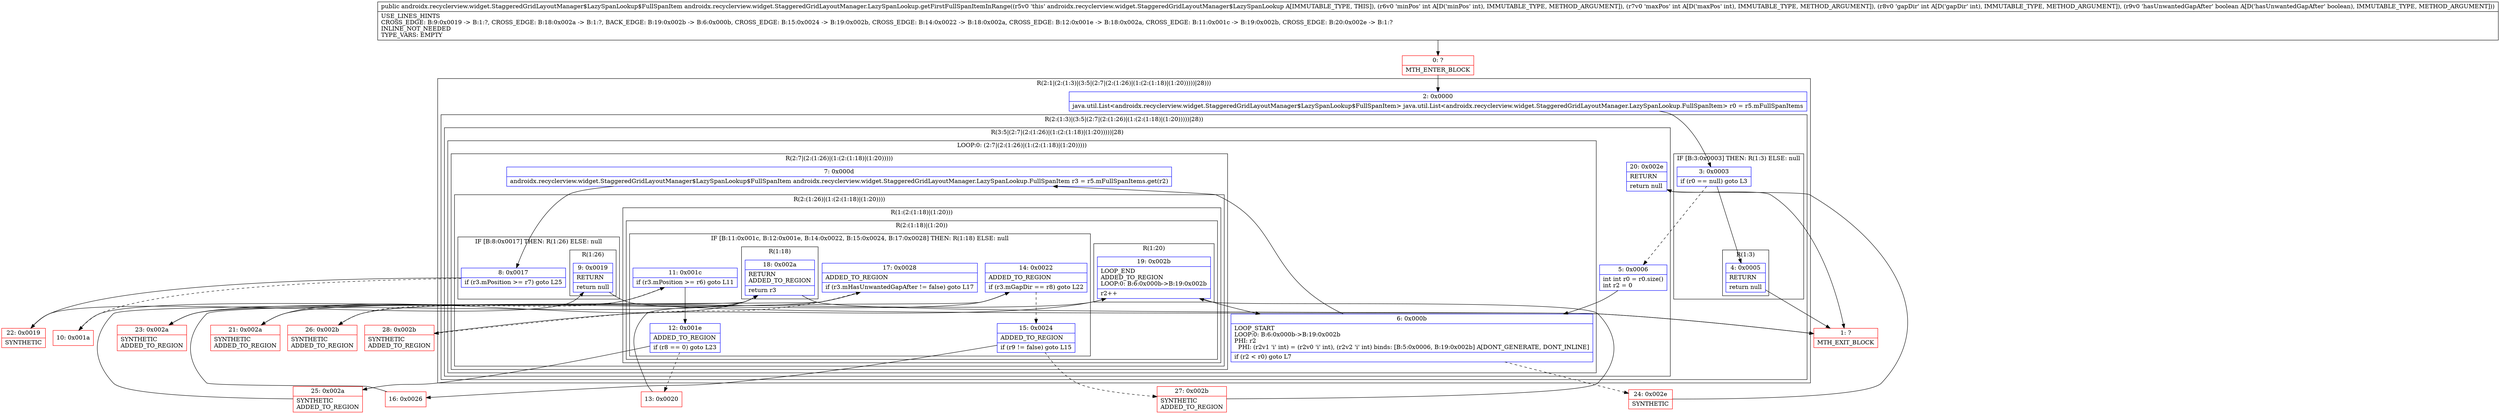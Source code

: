 digraph "CFG forandroidx.recyclerview.widget.StaggeredGridLayoutManager.LazySpanLookup.getFirstFullSpanItemInRange(IIIZ)Landroidx\/recyclerview\/widget\/StaggeredGridLayoutManager$LazySpanLookup$FullSpanItem;" {
subgraph cluster_Region_227133777 {
label = "R(2:1|(2:(1:3)|(3:5|(2:7|(2:(1:26)|(1:(2:(1:18)|(1:20)))))|28)))";
node [shape=record,color=blue];
Node_2 [shape=record,label="{2\:\ 0x0000|java.util.List\<androidx.recyclerview.widget.StaggeredGridLayoutManager$LazySpanLookup$FullSpanItem\> java.util.List\<androidx.recyclerview.widget.StaggeredGridLayoutManager.LazySpanLookup.FullSpanItem\> r0 = r5.mFullSpanItems\l}"];
subgraph cluster_Region_1765453100 {
label = "R(2:(1:3)|(3:5|(2:7|(2:(1:26)|(1:(2:(1:18)|(1:20)))))|28))";
node [shape=record,color=blue];
subgraph cluster_IfRegion_2131614561 {
label = "IF [B:3:0x0003] THEN: R(1:3) ELSE: null";
node [shape=record,color=blue];
Node_3 [shape=record,label="{3\:\ 0x0003|if (r0 == null) goto L3\l}"];
subgraph cluster_Region_1161242274 {
label = "R(1:3)";
node [shape=record,color=blue];
Node_4 [shape=record,label="{4\:\ 0x0005|RETURN\l|return null\l}"];
}
}
subgraph cluster_Region_1191610352 {
label = "R(3:5|(2:7|(2:(1:26)|(1:(2:(1:18)|(1:20)))))|28)";
node [shape=record,color=blue];
Node_5 [shape=record,label="{5\:\ 0x0006|int int r0 = r0.size()\lint r2 = 0\l}"];
subgraph cluster_LoopRegion_289849373 {
label = "LOOP:0: (2:7|(2:(1:26)|(1:(2:(1:18)|(1:20)))))";
node [shape=record,color=blue];
Node_6 [shape=record,label="{6\:\ 0x000b|LOOP_START\lLOOP:0: B:6:0x000b\-\>B:19:0x002b\lPHI: r2 \l  PHI: (r2v1 'i' int) = (r2v0 'i' int), (r2v2 'i' int) binds: [B:5:0x0006, B:19:0x002b] A[DONT_GENERATE, DONT_INLINE]\l|if (r2 \< r0) goto L7\l}"];
subgraph cluster_Region_1124159439 {
label = "R(2:7|(2:(1:26)|(1:(2:(1:18)|(1:20)))))";
node [shape=record,color=blue];
Node_7 [shape=record,label="{7\:\ 0x000d|androidx.recyclerview.widget.StaggeredGridLayoutManager$LazySpanLookup$FullSpanItem androidx.recyclerview.widget.StaggeredGridLayoutManager.LazySpanLookup.FullSpanItem r3 = r5.mFullSpanItems.get(r2)\l}"];
subgraph cluster_Region_1666820885 {
label = "R(2:(1:26)|(1:(2:(1:18)|(1:20))))";
node [shape=record,color=blue];
subgraph cluster_IfRegion_810252632 {
label = "IF [B:8:0x0017] THEN: R(1:26) ELSE: null";
node [shape=record,color=blue];
Node_8 [shape=record,label="{8\:\ 0x0017|if (r3.mPosition \>= r7) goto L25\l}"];
subgraph cluster_Region_394720480 {
label = "R(1:26)";
node [shape=record,color=blue];
Node_9 [shape=record,label="{9\:\ 0x0019|RETURN\l|return null\l}"];
}
}
subgraph cluster_Region_728332529 {
label = "R(1:(2:(1:18)|(1:20)))";
node [shape=record,color=blue];
subgraph cluster_Region_1469532424 {
label = "R(2:(1:18)|(1:20))";
node [shape=record,color=blue];
subgraph cluster_IfRegion_388632932 {
label = "IF [B:11:0x001c, B:12:0x001e, B:14:0x0022, B:15:0x0024, B:17:0x0028] THEN: R(1:18) ELSE: null";
node [shape=record,color=blue];
Node_11 [shape=record,label="{11\:\ 0x001c|if (r3.mPosition \>= r6) goto L11\l}"];
Node_12 [shape=record,label="{12\:\ 0x001e|ADDED_TO_REGION\l|if (r8 == 0) goto L23\l}"];
Node_14 [shape=record,label="{14\:\ 0x0022|ADDED_TO_REGION\l|if (r3.mGapDir == r8) goto L22\l}"];
Node_15 [shape=record,label="{15\:\ 0x0024|ADDED_TO_REGION\l|if (r9 != false) goto L15\l}"];
Node_17 [shape=record,label="{17\:\ 0x0028|ADDED_TO_REGION\l|if (r3.mHasUnwantedGapAfter != false) goto L17\l}"];
subgraph cluster_Region_2005777612 {
label = "R(1:18)";
node [shape=record,color=blue];
Node_18 [shape=record,label="{18\:\ 0x002a|RETURN\lADDED_TO_REGION\l|return r3\l}"];
}
}
subgraph cluster_Region_1388724261 {
label = "R(1:20)";
node [shape=record,color=blue];
Node_19 [shape=record,label="{19\:\ 0x002b|LOOP_END\lADDED_TO_REGION\lLOOP:0: B:6:0x000b\-\>B:19:0x002b\l|r2++\l}"];
}
}
}
}
}
}
Node_20 [shape=record,label="{20\:\ 0x002e|RETURN\l|return null\l}"];
}
}
}
Node_0 [shape=record,color=red,label="{0\:\ ?|MTH_ENTER_BLOCK\l}"];
Node_1 [shape=record,color=red,label="{1\:\ ?|MTH_EXIT_BLOCK\l}"];
Node_10 [shape=record,color=red,label="{10\:\ 0x001a}"];
Node_13 [shape=record,color=red,label="{13\:\ 0x0020}"];
Node_16 [shape=record,color=red,label="{16\:\ 0x0026}"];
Node_23 [shape=record,color=red,label="{23\:\ 0x002a|SYNTHETIC\lADDED_TO_REGION\l}"];
Node_28 [shape=record,color=red,label="{28\:\ 0x002b|SYNTHETIC\lADDED_TO_REGION\l}"];
Node_27 [shape=record,color=red,label="{27\:\ 0x002b|SYNTHETIC\lADDED_TO_REGION\l}"];
Node_21 [shape=record,color=red,label="{21\:\ 0x002a|SYNTHETIC\lADDED_TO_REGION\l}"];
Node_25 [shape=record,color=red,label="{25\:\ 0x002a|SYNTHETIC\lADDED_TO_REGION\l}"];
Node_26 [shape=record,color=red,label="{26\:\ 0x002b|SYNTHETIC\lADDED_TO_REGION\l}"];
Node_22 [shape=record,color=red,label="{22\:\ 0x0019|SYNTHETIC\l}"];
Node_24 [shape=record,color=red,label="{24\:\ 0x002e|SYNTHETIC\l}"];
MethodNode[shape=record,label="{public androidx.recyclerview.widget.StaggeredGridLayoutManager$LazySpanLookup$FullSpanItem androidx.recyclerview.widget.StaggeredGridLayoutManager.LazySpanLookup.getFirstFullSpanItemInRange((r5v0 'this' androidx.recyclerview.widget.StaggeredGridLayoutManager$LazySpanLookup A[IMMUTABLE_TYPE, THIS]), (r6v0 'minPos' int A[D('minPos' int), IMMUTABLE_TYPE, METHOD_ARGUMENT]), (r7v0 'maxPos' int A[D('maxPos' int), IMMUTABLE_TYPE, METHOD_ARGUMENT]), (r8v0 'gapDir' int A[D('gapDir' int), IMMUTABLE_TYPE, METHOD_ARGUMENT]), (r9v0 'hasUnwantedGapAfter' boolean A[D('hasUnwantedGapAfter' boolean), IMMUTABLE_TYPE, METHOD_ARGUMENT]))  | USE_LINES_HINTS\lCROSS_EDGE: B:9:0x0019 \-\> B:1:?, CROSS_EDGE: B:18:0x002a \-\> B:1:?, BACK_EDGE: B:19:0x002b \-\> B:6:0x000b, CROSS_EDGE: B:15:0x0024 \-\> B:19:0x002b, CROSS_EDGE: B:14:0x0022 \-\> B:18:0x002a, CROSS_EDGE: B:12:0x001e \-\> B:18:0x002a, CROSS_EDGE: B:11:0x001c \-\> B:19:0x002b, CROSS_EDGE: B:20:0x002e \-\> B:1:?\lINLINE_NOT_NEEDED\lTYPE_VARS: EMPTY\l}"];
MethodNode -> Node_0;Node_2 -> Node_3;
Node_3 -> Node_4;
Node_3 -> Node_5[style=dashed];
Node_4 -> Node_1;
Node_5 -> Node_6;
Node_6 -> Node_7;
Node_6 -> Node_24[style=dashed];
Node_7 -> Node_8;
Node_8 -> Node_10[style=dashed];
Node_8 -> Node_22;
Node_9 -> Node_1;
Node_11 -> Node_12;
Node_11 -> Node_26[style=dashed];
Node_12 -> Node_13[style=dashed];
Node_12 -> Node_25;
Node_14 -> Node_15[style=dashed];
Node_14 -> Node_21;
Node_15 -> Node_16;
Node_15 -> Node_27[style=dashed];
Node_17 -> Node_23;
Node_17 -> Node_28[style=dashed];
Node_18 -> Node_1;
Node_19 -> Node_6;
Node_20 -> Node_1;
Node_0 -> Node_2;
Node_10 -> Node_11;
Node_13 -> Node_14;
Node_16 -> Node_17;
Node_23 -> Node_18;
Node_28 -> Node_19;
Node_27 -> Node_19;
Node_21 -> Node_18;
Node_25 -> Node_18;
Node_26 -> Node_19;
Node_22 -> Node_9;
Node_24 -> Node_20;
}

